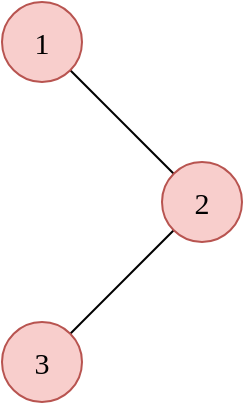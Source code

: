 <mxfile version="15.9.6" type="github">
  <diagram id="Nryskoi3e-QVYhAvInYd" name="第 1 页">
    <mxGraphModel dx="1886" dy="810" grid="1" gridSize="10" guides="1" tooltips="1" connect="1" arrows="1" fold="1" page="1" pageScale="1" pageWidth="827" pageHeight="1169" background="#FFFFFF" math="0" shadow="0">
      <root>
        <mxCell id="0" />
        <mxCell id="1" parent="0" />
        <mxCell id="WTiU70Mpl774NHr63Cpw-4" style="rounded=0;orthogonalLoop=1;jettySize=auto;html=1;exitX=1;exitY=1;exitDx=0;exitDy=0;entryX=0;entryY=0;entryDx=0;entryDy=0;fontFamily=Comic Sans MS;fontSize=15;endArrow=none;endFill=0;" parent="1" source="WTiU70Mpl774NHr63Cpw-1" target="WTiU70Mpl774NHr63Cpw-2" edge="1">
          <mxGeometry relative="1" as="geometry" />
        </mxCell>
        <mxCell id="WTiU70Mpl774NHr63Cpw-1" value="&lt;font style=&quot;font-size: 15px&quot; face=&quot;Comic Sans MS&quot;&gt;1&lt;/font&gt;" style="ellipse;whiteSpace=wrap;html=1;aspect=fixed;fillColor=#f8cecc;strokeColor=#b85450;" parent="1" vertex="1">
          <mxGeometry x="280" y="240" width="40" height="40" as="geometry" />
        </mxCell>
        <mxCell id="WTiU70Mpl774NHr63Cpw-5" style="edgeStyle=none;rounded=0;orthogonalLoop=1;jettySize=auto;html=1;exitX=0;exitY=1;exitDx=0;exitDy=0;entryX=1;entryY=0;entryDx=0;entryDy=0;fontFamily=Comic Sans MS;fontSize=15;endArrow=none;endFill=0;" parent="1" source="WTiU70Mpl774NHr63Cpw-2" target="WTiU70Mpl774NHr63Cpw-3" edge="1">
          <mxGeometry relative="1" as="geometry" />
        </mxCell>
        <mxCell id="WTiU70Mpl774NHr63Cpw-2" value="&lt;font style=&quot;font-size: 15px&quot; face=&quot;Comic Sans MS&quot;&gt;2&lt;/font&gt;" style="ellipse;whiteSpace=wrap;html=1;aspect=fixed;fillColor=#f8cecc;strokeColor=#b85450;" parent="1" vertex="1">
          <mxGeometry x="360" y="320" width="40" height="40" as="geometry" />
        </mxCell>
        <mxCell id="WTiU70Mpl774NHr63Cpw-3" value="&lt;font style=&quot;font-size: 15px&quot; face=&quot;Comic Sans MS&quot;&gt;3&lt;/font&gt;" style="ellipse;whiteSpace=wrap;html=1;aspect=fixed;fillColor=#f8cecc;strokeColor=#b85450;" parent="1" vertex="1">
          <mxGeometry x="280" y="400" width="40" height="40" as="geometry" />
        </mxCell>
      </root>
    </mxGraphModel>
  </diagram>
</mxfile>
